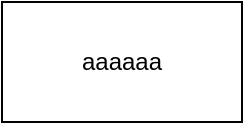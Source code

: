 <svg xmlns="http://www.w3.org/2000/svg" xmlns:xlink="http://www.w3.org/1999/xlink" version="1.1" width="121px" height="61px" viewBox="-0.5 -0.5 121 61" class="ge-export-svg-dark" content="&lt;mxfile host=&quot;embed.diagrams.net&quot; modified=&quot;2023-09-27T13:19:55.612Z&quot; agent=&quot;Mozilla/5.0 (Macintosh; Intel Mac OS X 10_15_7) AppleWebKit/537.36 (KHTML, like Gecko) Chrome/112.0.0.0 Safari/537.36 Edg/112.0.172.48&quot; version=&quot;21.8.2&quot; etag=&quot;mQFzaB7rcMQGOGmqkmy_&quot; type=&quot;embed&quot;&gt;&lt;diagram id=&quot;vjOTguKf8s2SMjNZuPHX&quot; name=&quot;ç¬¬ 1 é¡µ&quot;&gt;jZI9b4QwDIZ/TXZIdPS6ll7bpRND54i4JFLAKBcK9Nc3XBw+dDqpDMh5bCf2azNRttO7k73+RAWW8UxNTLwyzgt+Dv8FzBGcijyCxhkV0Q5U5hcIZkQHo+B6CPSI1pv+CGvsOqj9gUnncDyGfaM9vtrLBu5AVUt7T7+M8jrSM3/a+AeYRqeX8+I5elqZgqmTq5YKxx0SFyZKh+ij1U4l2EW7pEvMe3vgXQtz0Pn/JPCY8CPtQL3J20fV+Tm17HDoFCxZGRMvozYeql7Wi3cMMw5M+9aGUx5MuhSch+lhYfnablgTwBa8m0MIJfATKUQrss5+3ATPk4p6J3ZBTNKMm/XqTYZgkBLpuCl+8+3WVlz+AA==&lt;/diagram&gt;&lt;/mxfile&gt;"><defs><style type="text/css">svg.ge-export-svg-dark &gt; * { filter: invert(100%) hue-rotate(180deg); }&#xa;svg.ge-export-svg-dark image { filter: invert(100%) hue-rotate(180deg) }</style></defs><g><rect x="0" y="0" width="120" height="60" fill="rgb(255, 255, 255)" stroke="rgb(0, 0, 0)" pointer-events="all"/><g transform="translate(-0.5 -0.5)"><switch><foreignObject pointer-events="none" width="100%" height="100%" requiredFeatures="http://www.w3.org/TR/SVG11/feature#Extensibility" style="overflow: visible; text-align: left;"><div xmlns="http://www.w3.org/1999/xhtml" style="display: flex; align-items: unsafe center; justify-content: unsafe center; width: 118px; height: 1px; padding-top: 30px; margin-left: 1px;"><div data-drawio-colors="color: rgb(0, 0, 0); " style="box-sizing: border-box; font-size: 0px; text-align: center;"><div style="display: inline-block; font-size: 12px; font-family: Helvetica; color: rgb(0, 0, 0); line-height: 1.2; pointer-events: all; white-space: normal; overflow-wrap: normal;">aaaaaa</div></div></div></foreignObject><text x="60" y="34" fill="rgb(0, 0, 0)" font-family="Helvetica" font-size="12px" text-anchor="middle">aaaaaa</text></switch></g></g><switch><g requiredFeatures="http://www.w3.org/TR/SVG11/feature#Extensibility"/><a transform="translate(0,-5)" xlink:href="https://www.drawio.com/doc/faq/svg-export-text-problems" target="_blank"><text text-anchor="middle" font-size="10px" x="50%" y="100%">Text is not SVG - cannot display</text></a></switch></svg>